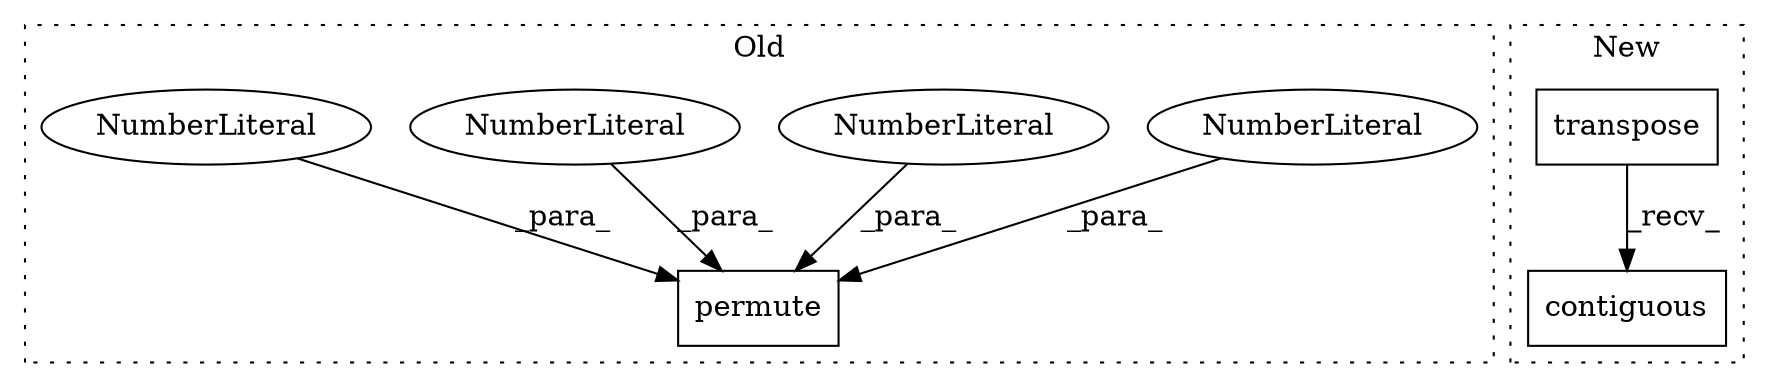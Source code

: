digraph G {
subgraph cluster0 {
1 [label="permute" a="32" s="1380,1395" l="8,1" shape="box"];
3 [label="NumberLiteral" a="34" s="1392" l="1" shape="ellipse"];
4 [label="NumberLiteral" a="34" s="1388" l="1" shape="ellipse"];
5 [label="NumberLiteral" a="34" s="1394" l="1" shape="ellipse"];
6 [label="NumberLiteral" a="34" s="1390" l="1" shape="ellipse"];
label = "Old";
style="dotted";
}
subgraph cluster1 {
2 [label="contiguous" a="32" s="795" l="12" shape="box"];
7 [label="transpose" a="32" s="780,793" l="10,1" shape="box"];
label = "New";
style="dotted";
}
3 -> 1 [label="_para_"];
4 -> 1 [label="_para_"];
5 -> 1 [label="_para_"];
6 -> 1 [label="_para_"];
7 -> 2 [label="_recv_"];
}